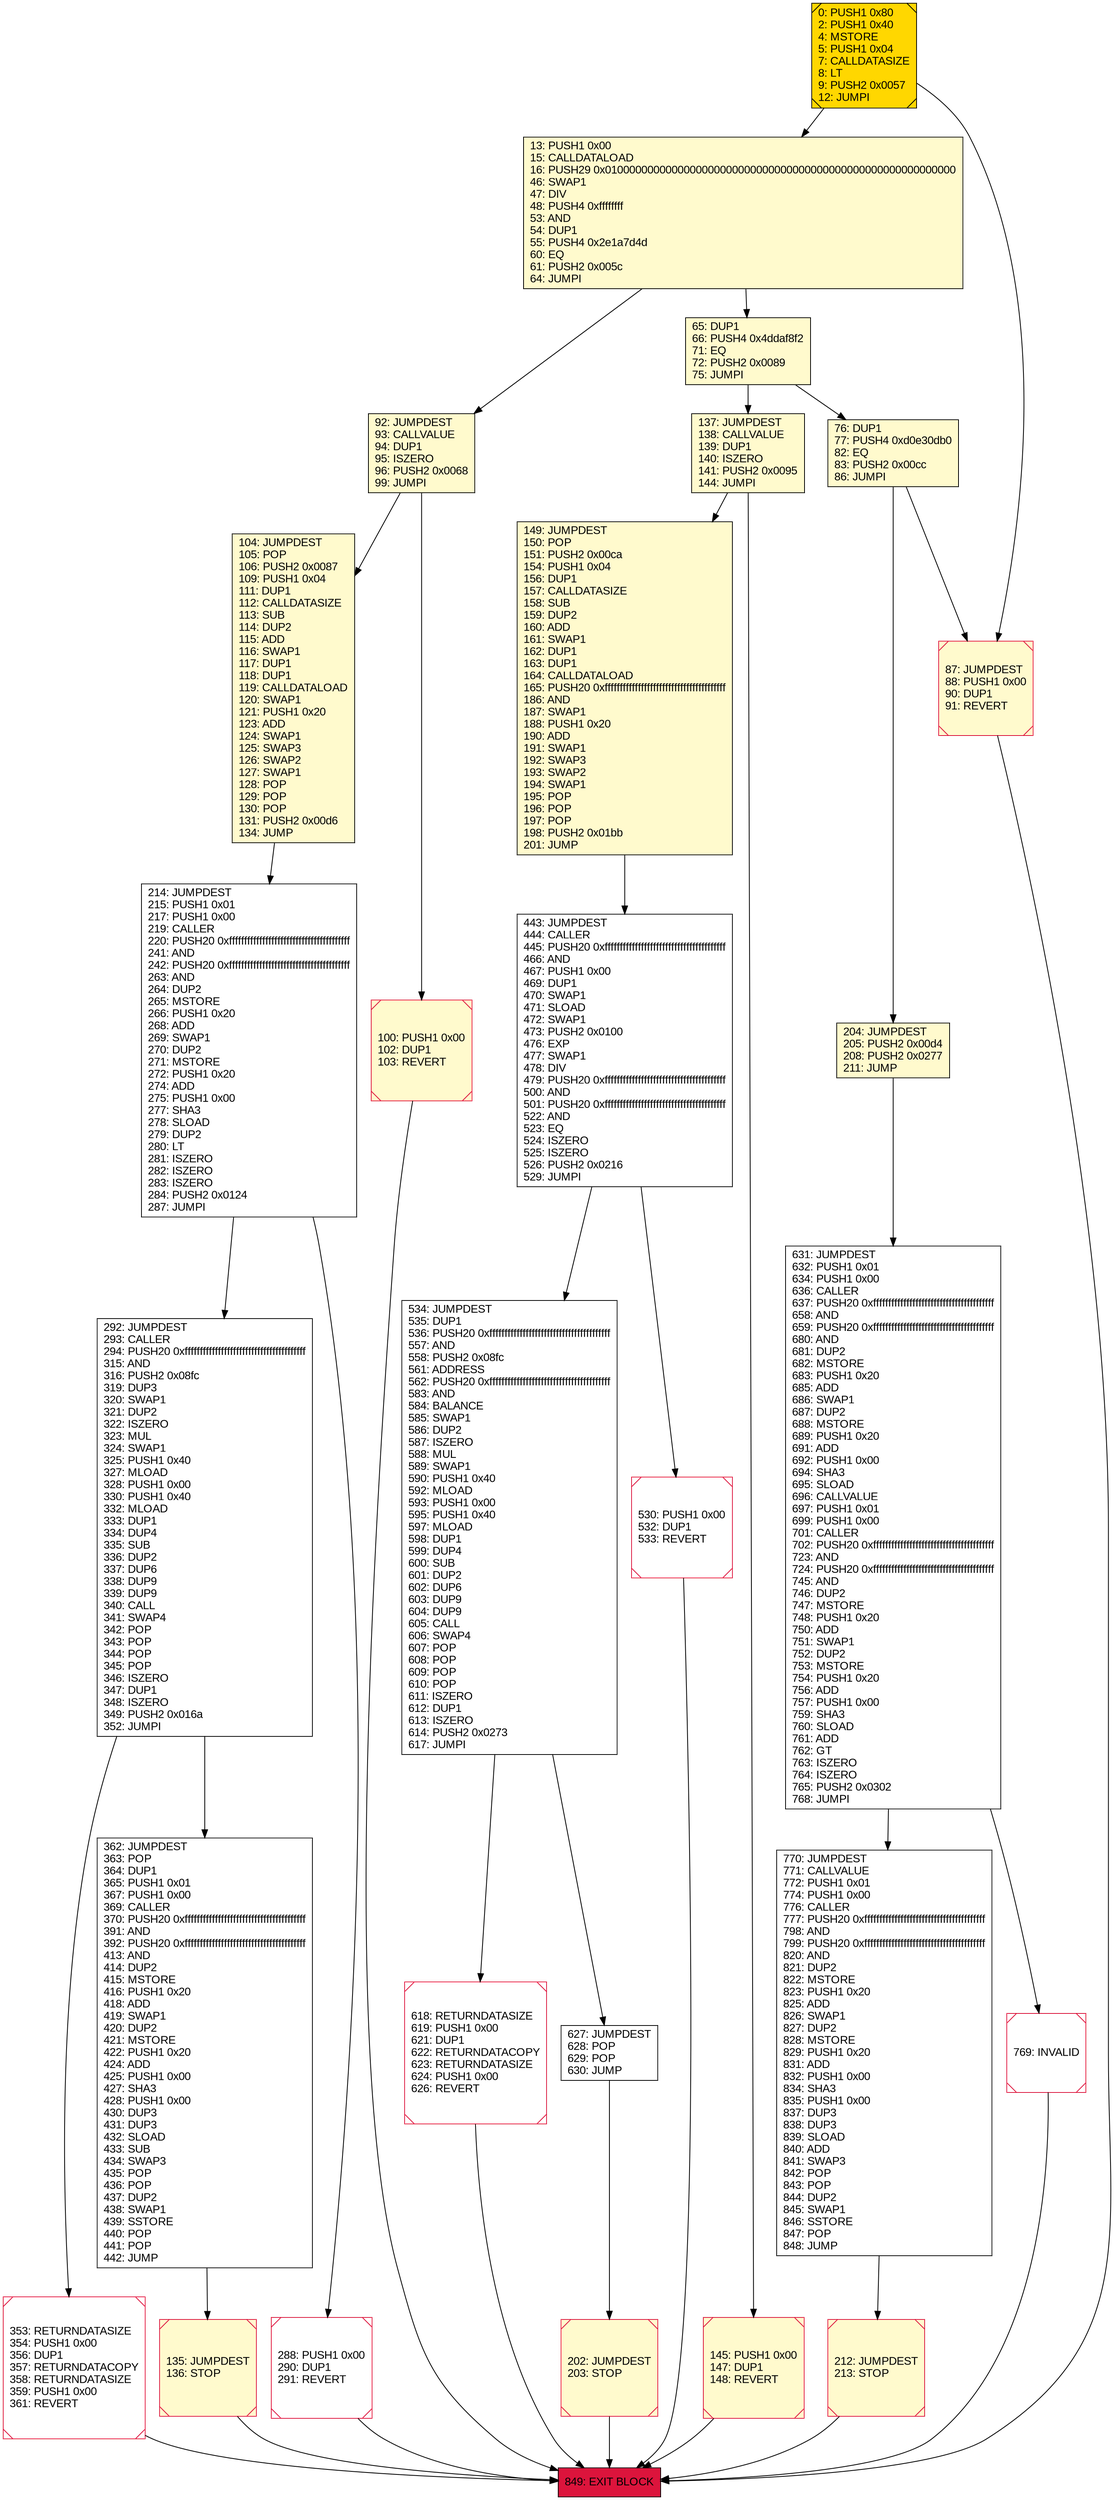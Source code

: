 digraph G {
bgcolor=transparent rankdir=UD;
node [shape=box style=filled color=black fillcolor=white fontname=arial fontcolor=black];
212 [label="212: JUMPDEST\l213: STOP\l" fillcolor=lemonchiffon shape=Msquare color=crimson ];
288 [label="288: PUSH1 0x00\l290: DUP1\l291: REVERT\l" shape=Msquare color=crimson ];
104 [label="104: JUMPDEST\l105: POP\l106: PUSH2 0x0087\l109: PUSH1 0x04\l111: DUP1\l112: CALLDATASIZE\l113: SUB\l114: DUP2\l115: ADD\l116: SWAP1\l117: DUP1\l118: DUP1\l119: CALLDATALOAD\l120: SWAP1\l121: PUSH1 0x20\l123: ADD\l124: SWAP1\l125: SWAP3\l126: SWAP2\l127: SWAP1\l128: POP\l129: POP\l130: POP\l131: PUSH2 0x00d6\l134: JUMP\l" fillcolor=lemonchiffon ];
13 [label="13: PUSH1 0x00\l15: CALLDATALOAD\l16: PUSH29 0x0100000000000000000000000000000000000000000000000000000000\l46: SWAP1\l47: DIV\l48: PUSH4 0xffffffff\l53: AND\l54: DUP1\l55: PUSH4 0x2e1a7d4d\l60: EQ\l61: PUSH2 0x005c\l64: JUMPI\l" fillcolor=lemonchiffon ];
100 [label="100: PUSH1 0x00\l102: DUP1\l103: REVERT\l" fillcolor=lemonchiffon shape=Msquare color=crimson ];
65 [label="65: DUP1\l66: PUSH4 0x4ddaf8f2\l71: EQ\l72: PUSH2 0x0089\l75: JUMPI\l" fillcolor=lemonchiffon ];
770 [label="770: JUMPDEST\l771: CALLVALUE\l772: PUSH1 0x01\l774: PUSH1 0x00\l776: CALLER\l777: PUSH20 0xffffffffffffffffffffffffffffffffffffffff\l798: AND\l799: PUSH20 0xffffffffffffffffffffffffffffffffffffffff\l820: AND\l821: DUP2\l822: MSTORE\l823: PUSH1 0x20\l825: ADD\l826: SWAP1\l827: DUP2\l828: MSTORE\l829: PUSH1 0x20\l831: ADD\l832: PUSH1 0x00\l834: SHA3\l835: PUSH1 0x00\l837: DUP3\l838: DUP3\l839: SLOAD\l840: ADD\l841: SWAP3\l842: POP\l843: POP\l844: DUP2\l845: SWAP1\l846: SSTORE\l847: POP\l848: JUMP\l" ];
214 [label="214: JUMPDEST\l215: PUSH1 0x01\l217: PUSH1 0x00\l219: CALLER\l220: PUSH20 0xffffffffffffffffffffffffffffffffffffffff\l241: AND\l242: PUSH20 0xffffffffffffffffffffffffffffffffffffffff\l263: AND\l264: DUP2\l265: MSTORE\l266: PUSH1 0x20\l268: ADD\l269: SWAP1\l270: DUP2\l271: MSTORE\l272: PUSH1 0x20\l274: ADD\l275: PUSH1 0x00\l277: SHA3\l278: SLOAD\l279: DUP2\l280: LT\l281: ISZERO\l282: ISZERO\l283: ISZERO\l284: PUSH2 0x0124\l287: JUMPI\l" ];
849 [label="849: EXIT BLOCK\l" fillcolor=crimson ];
87 [label="87: JUMPDEST\l88: PUSH1 0x00\l90: DUP1\l91: REVERT\l" fillcolor=lemonchiffon shape=Msquare color=crimson ];
135 [label="135: JUMPDEST\l136: STOP\l" fillcolor=lemonchiffon shape=Msquare color=crimson ];
362 [label="362: JUMPDEST\l363: POP\l364: DUP1\l365: PUSH1 0x01\l367: PUSH1 0x00\l369: CALLER\l370: PUSH20 0xffffffffffffffffffffffffffffffffffffffff\l391: AND\l392: PUSH20 0xffffffffffffffffffffffffffffffffffffffff\l413: AND\l414: DUP2\l415: MSTORE\l416: PUSH1 0x20\l418: ADD\l419: SWAP1\l420: DUP2\l421: MSTORE\l422: PUSH1 0x20\l424: ADD\l425: PUSH1 0x00\l427: SHA3\l428: PUSH1 0x00\l430: DUP3\l431: DUP3\l432: SLOAD\l433: SUB\l434: SWAP3\l435: POP\l436: POP\l437: DUP2\l438: SWAP1\l439: SSTORE\l440: POP\l441: POP\l442: JUMP\l" ];
534 [label="534: JUMPDEST\l535: DUP1\l536: PUSH20 0xffffffffffffffffffffffffffffffffffffffff\l557: AND\l558: PUSH2 0x08fc\l561: ADDRESS\l562: PUSH20 0xffffffffffffffffffffffffffffffffffffffff\l583: AND\l584: BALANCE\l585: SWAP1\l586: DUP2\l587: ISZERO\l588: MUL\l589: SWAP1\l590: PUSH1 0x40\l592: MLOAD\l593: PUSH1 0x00\l595: PUSH1 0x40\l597: MLOAD\l598: DUP1\l599: DUP4\l600: SUB\l601: DUP2\l602: DUP6\l603: DUP9\l604: DUP9\l605: CALL\l606: SWAP4\l607: POP\l608: POP\l609: POP\l610: POP\l611: ISZERO\l612: DUP1\l613: ISZERO\l614: PUSH2 0x0273\l617: JUMPI\l" ];
92 [label="92: JUMPDEST\l93: CALLVALUE\l94: DUP1\l95: ISZERO\l96: PUSH2 0x0068\l99: JUMPI\l" fillcolor=lemonchiffon ];
76 [label="76: DUP1\l77: PUSH4 0xd0e30db0\l82: EQ\l83: PUSH2 0x00cc\l86: JUMPI\l" fillcolor=lemonchiffon ];
149 [label="149: JUMPDEST\l150: POP\l151: PUSH2 0x00ca\l154: PUSH1 0x04\l156: DUP1\l157: CALLDATASIZE\l158: SUB\l159: DUP2\l160: ADD\l161: SWAP1\l162: DUP1\l163: DUP1\l164: CALLDATALOAD\l165: PUSH20 0xffffffffffffffffffffffffffffffffffffffff\l186: AND\l187: SWAP1\l188: PUSH1 0x20\l190: ADD\l191: SWAP1\l192: SWAP3\l193: SWAP2\l194: SWAP1\l195: POP\l196: POP\l197: POP\l198: PUSH2 0x01bb\l201: JUMP\l" fillcolor=lemonchiffon ];
202 [label="202: JUMPDEST\l203: STOP\l" fillcolor=lemonchiffon shape=Msquare color=crimson ];
443 [label="443: JUMPDEST\l444: CALLER\l445: PUSH20 0xffffffffffffffffffffffffffffffffffffffff\l466: AND\l467: PUSH1 0x00\l469: DUP1\l470: SWAP1\l471: SLOAD\l472: SWAP1\l473: PUSH2 0x0100\l476: EXP\l477: SWAP1\l478: DIV\l479: PUSH20 0xffffffffffffffffffffffffffffffffffffffff\l500: AND\l501: PUSH20 0xffffffffffffffffffffffffffffffffffffffff\l522: AND\l523: EQ\l524: ISZERO\l525: ISZERO\l526: PUSH2 0x0216\l529: JUMPI\l" ];
137 [label="137: JUMPDEST\l138: CALLVALUE\l139: DUP1\l140: ISZERO\l141: PUSH2 0x0095\l144: JUMPI\l" fillcolor=lemonchiffon ];
631 [label="631: JUMPDEST\l632: PUSH1 0x01\l634: PUSH1 0x00\l636: CALLER\l637: PUSH20 0xffffffffffffffffffffffffffffffffffffffff\l658: AND\l659: PUSH20 0xffffffffffffffffffffffffffffffffffffffff\l680: AND\l681: DUP2\l682: MSTORE\l683: PUSH1 0x20\l685: ADD\l686: SWAP1\l687: DUP2\l688: MSTORE\l689: PUSH1 0x20\l691: ADD\l692: PUSH1 0x00\l694: SHA3\l695: SLOAD\l696: CALLVALUE\l697: PUSH1 0x01\l699: PUSH1 0x00\l701: CALLER\l702: PUSH20 0xffffffffffffffffffffffffffffffffffffffff\l723: AND\l724: PUSH20 0xffffffffffffffffffffffffffffffffffffffff\l745: AND\l746: DUP2\l747: MSTORE\l748: PUSH1 0x20\l750: ADD\l751: SWAP1\l752: DUP2\l753: MSTORE\l754: PUSH1 0x20\l756: ADD\l757: PUSH1 0x00\l759: SHA3\l760: SLOAD\l761: ADD\l762: GT\l763: ISZERO\l764: ISZERO\l765: PUSH2 0x0302\l768: JUMPI\l" ];
145 [label="145: PUSH1 0x00\l147: DUP1\l148: REVERT\l" fillcolor=lemonchiffon shape=Msquare color=crimson ];
618 [label="618: RETURNDATASIZE\l619: PUSH1 0x00\l621: DUP1\l622: RETURNDATACOPY\l623: RETURNDATASIZE\l624: PUSH1 0x00\l626: REVERT\l" shape=Msquare color=crimson ];
204 [label="204: JUMPDEST\l205: PUSH2 0x00d4\l208: PUSH2 0x0277\l211: JUMP\l" fillcolor=lemonchiffon ];
530 [label="530: PUSH1 0x00\l532: DUP1\l533: REVERT\l" shape=Msquare color=crimson ];
627 [label="627: JUMPDEST\l628: POP\l629: POP\l630: JUMP\l" ];
353 [label="353: RETURNDATASIZE\l354: PUSH1 0x00\l356: DUP1\l357: RETURNDATACOPY\l358: RETURNDATASIZE\l359: PUSH1 0x00\l361: REVERT\l" shape=Msquare color=crimson ];
0 [label="0: PUSH1 0x80\l2: PUSH1 0x40\l4: MSTORE\l5: PUSH1 0x04\l7: CALLDATASIZE\l8: LT\l9: PUSH2 0x0057\l12: JUMPI\l" fillcolor=lemonchiffon shape=Msquare fillcolor=gold ];
292 [label="292: JUMPDEST\l293: CALLER\l294: PUSH20 0xffffffffffffffffffffffffffffffffffffffff\l315: AND\l316: PUSH2 0x08fc\l319: DUP3\l320: SWAP1\l321: DUP2\l322: ISZERO\l323: MUL\l324: SWAP1\l325: PUSH1 0x40\l327: MLOAD\l328: PUSH1 0x00\l330: PUSH1 0x40\l332: MLOAD\l333: DUP1\l334: DUP4\l335: SUB\l336: DUP2\l337: DUP6\l338: DUP9\l339: DUP9\l340: CALL\l341: SWAP4\l342: POP\l343: POP\l344: POP\l345: POP\l346: ISZERO\l347: DUP1\l348: ISZERO\l349: PUSH2 0x016a\l352: JUMPI\l" ];
769 [label="769: INVALID\l" shape=Msquare color=crimson ];
135 -> 849;
13 -> 65;
87 -> 849;
362 -> 135;
292 -> 353;
76 -> 87;
104 -> 214;
770 -> 212;
214 -> 288;
202 -> 849;
288 -> 849;
212 -> 849;
443 -> 530;
100 -> 849;
631 -> 769;
137 -> 145;
204 -> 631;
92 -> 104;
13 -> 92;
92 -> 100;
65 -> 76;
618 -> 849;
65 -> 137;
145 -> 849;
530 -> 849;
534 -> 618;
627 -> 202;
631 -> 770;
76 -> 204;
292 -> 362;
353 -> 849;
0 -> 87;
534 -> 627;
769 -> 849;
214 -> 292;
443 -> 534;
0 -> 13;
149 -> 443;
137 -> 149;
}